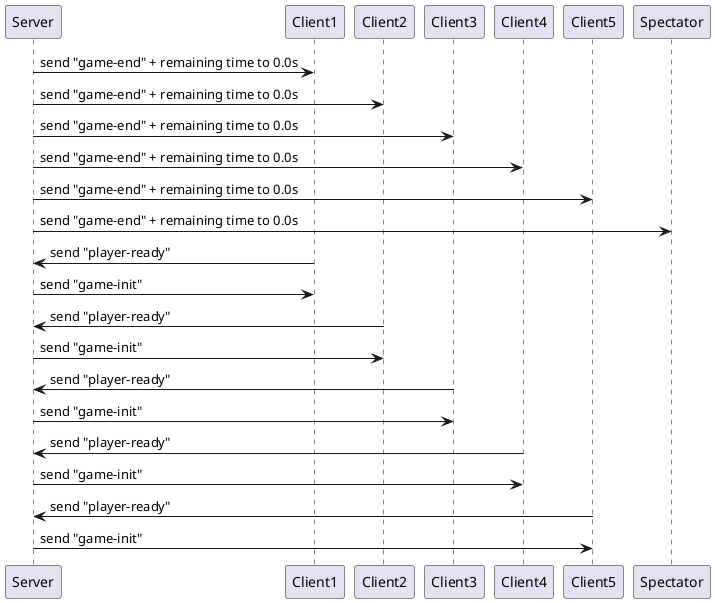 @startuml start_new_game_sequence_diagram

Server -> Client1: send "game-end" + remaining time to 0.0s
Server -> Client2: send "game-end" + remaining time to 0.0s
Server -> Client3: send "game-end" + remaining time to 0.0s
Server -> Client4: send "game-end" + remaining time to 0.0s
Server -> Client5: send "game-end" + remaining time to 0.0s
Server -> Spectator: send "game-end" + remaining time to 0.0s
Client1 -> Server: send "player-ready"
Server -> Client1: send "game-init"
Client2 -> Server: send "player-ready"
Server -> Client2: send "game-init"
Client3 -> Server: send "player-ready"
Server -> Client3: send "game-init"
Client4 -> Server: send "player-ready"
Server -> Client4: send "game-init"
Client5 -> Server: send "player-ready"
Server -> Client5: send "game-init"

@enduml
